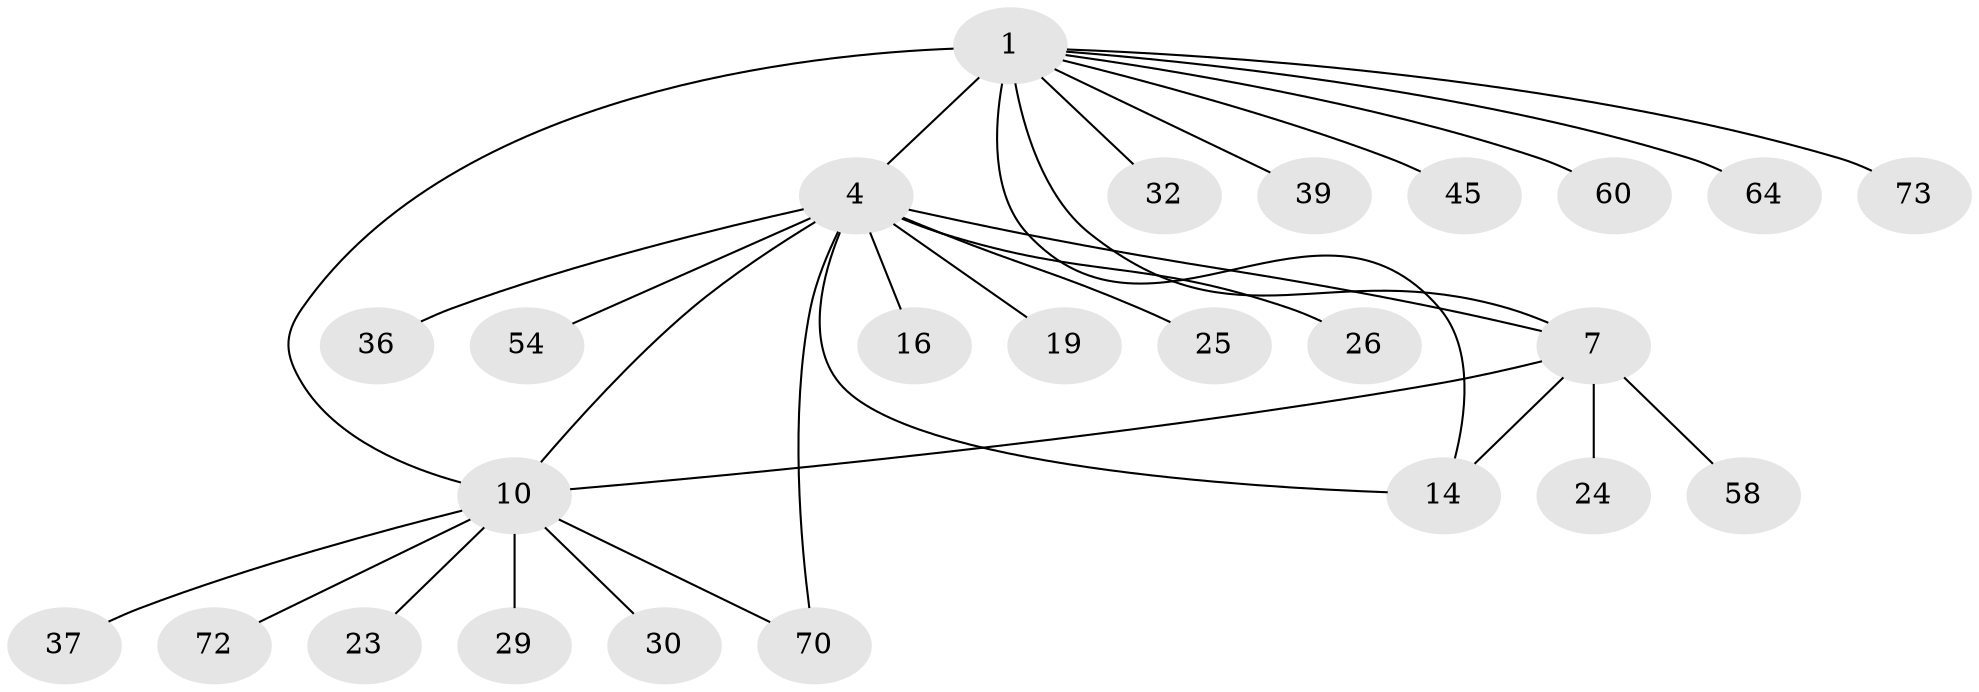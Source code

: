 // original degree distribution, {3: 0.0958904109589041, 4: 0.0410958904109589, 11: 0.0136986301369863, 8: 0.0136986301369863, 7: 0.0136986301369863, 6: 0.0821917808219178, 13: 0.0136986301369863, 5: 0.0136986301369863, 1: 0.5342465753424658, 2: 0.1780821917808219}
// Generated by graph-tools (version 1.1) at 2025/19/03/04/25 18:19:33]
// undirected, 25 vertices, 30 edges
graph export_dot {
graph [start="1"]
  node [color=gray90,style=filled];
  1 [super="+2+3"];
  4 [super="+5+38"];
  7 [super="+69+63+43+8+9"];
  10 [super="+31+49+12+17+11"];
  14 [super="+15"];
  16;
  19;
  23 [super="+34+65"];
  24;
  25;
  26 [super="+40"];
  29;
  30;
  32 [super="+62"];
  36;
  37;
  39 [super="+52"];
  45;
  54;
  58;
  60;
  64;
  70;
  72;
  73;
  1 -- 64;
  1 -- 4 [weight=3];
  1 -- 39;
  1 -- 73;
  1 -- 10 [weight=3];
  1 -- 7;
  1 -- 32;
  1 -- 60;
  1 -- 45;
  1 -- 14;
  4 -- 36;
  4 -- 70;
  4 -- 14 [weight=2];
  4 -- 16;
  4 -- 19;
  4 -- 54;
  4 -- 25;
  4 -- 26;
  4 -- 7;
  4 -- 10 [weight=2];
  7 -- 58;
  7 -- 14 [weight=2];
  7 -- 24;
  7 -- 10 [weight=2];
  10 -- 29;
  10 -- 37;
  10 -- 70;
  10 -- 23;
  10 -- 72;
  10 -- 30;
}
